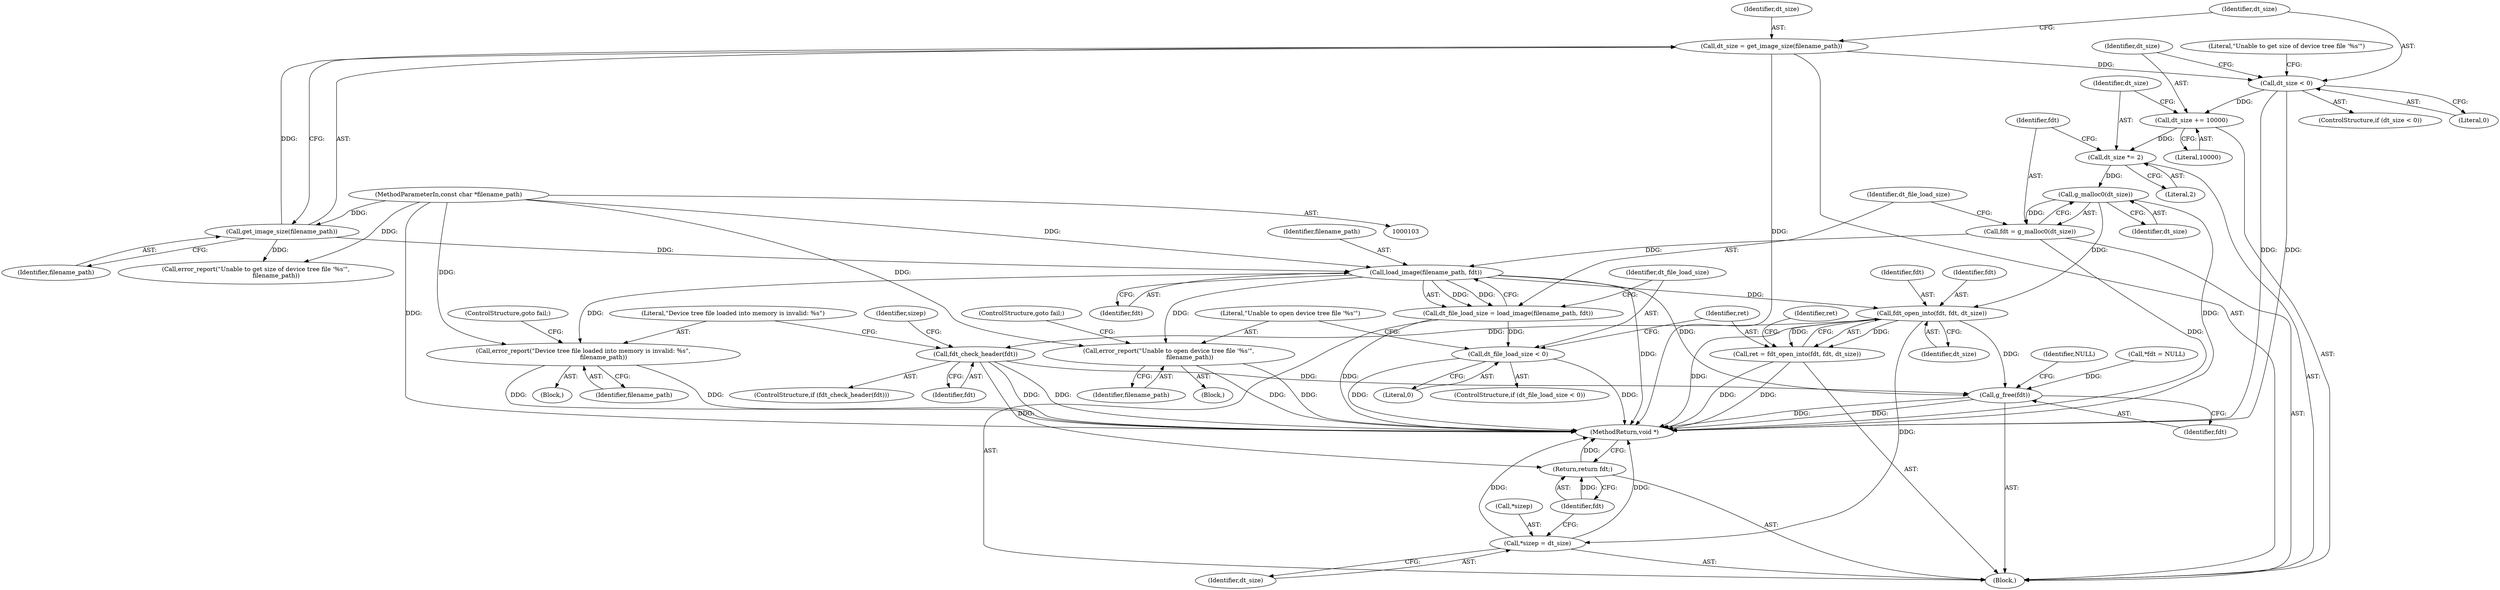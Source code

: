 digraph "1_qemu_da885fe1ee8b4589047484bd7fa05a4905b52b17@API" {
"1000139" [label="(Call,g_malloc0(dt_size))"];
"1000134" [label="(Call,dt_size *= 2)"];
"1000131" [label="(Call,dt_size += 10000)"];
"1000123" [label="(Call,dt_size < 0)"];
"1000118" [label="(Call,dt_size = get_image_size(filename_path))"];
"1000120" [label="(Call,get_image_size(filename_path))"];
"1000104" [label="(MethodParameterIn,const char *filename_path)"];
"1000137" [label="(Call,fdt = g_malloc0(dt_size))"];
"1000143" [label="(Call,load_image(filename_path, fdt))"];
"1000141" [label="(Call,dt_file_load_size = load_image(filename_path, fdt))"];
"1000147" [label="(Call,dt_file_load_size < 0)"];
"1000151" [label="(Call,error_report(\"Unable to open device tree file '%s'\",\n                      filename_path))"];
"1000157" [label="(Call,fdt_open_into(fdt, fdt, dt_size))"];
"1000155" [label="(Call,ret = fdt_open_into(fdt, fdt, dt_size))"];
"1000168" [label="(Call,fdt_check_header(fdt))"];
"1000179" [label="(Return,return fdt;)"];
"1000182" [label="(Call,g_free(fdt))"];
"1000175" [label="(Call,*sizep = dt_size)"];
"1000171" [label="(Call,error_report(\"Device tree file loaded into memory is invalid: %s\",\n                     filename_path))"];
"1000140" [label="(Identifier,dt_size)"];
"1000106" [label="(Block,)"];
"1000177" [label="(Identifier,sizep)"];
"1000146" [label="(ControlStructure,if (dt_file_load_size < 0))"];
"1000139" [label="(Call,g_malloc0(dt_size))"];
"1000122" [label="(ControlStructure,if (dt_size < 0))"];
"1000176" [label="(Call,*sizep)"];
"1000183" [label="(Identifier,fdt)"];
"1000169" [label="(Identifier,fdt)"];
"1000174" [label="(ControlStructure,goto fail;)"];
"1000179" [label="(Return,return fdt;)"];
"1000170" [label="(Block,)"];
"1000180" [label="(Identifier,fdt)"];
"1000152" [label="(Literal,\"Unable to open device tree file '%s'\")"];
"1000144" [label="(Identifier,filename_path)"];
"1000148" [label="(Identifier,dt_file_load_size)"];
"1000111" [label="(Call,*fdt = NULL)"];
"1000118" [label="(Call,dt_size = get_image_size(filename_path))"];
"1000125" [label="(Literal,0)"];
"1000160" [label="(Identifier,dt_size)"];
"1000147" [label="(Call,dt_file_load_size < 0)"];
"1000173" [label="(Identifier,filename_path)"];
"1000128" [label="(Literal,\"Unable to get size of device tree file '%s'\")"];
"1000158" [label="(Identifier,fdt)"];
"1000133" [label="(Literal,10000)"];
"1000154" [label="(ControlStructure,goto fail;)"];
"1000186" [label="(MethodReturn,void *)"];
"1000151" [label="(Call,error_report(\"Unable to open device tree file '%s'\",\n                      filename_path))"];
"1000131" [label="(Call,dt_size += 10000)"];
"1000136" [label="(Literal,2)"];
"1000171" [label="(Call,error_report(\"Device tree file loaded into memory is invalid: %s\",\n                     filename_path))"];
"1000150" [label="(Block,)"];
"1000178" [label="(Identifier,dt_size)"];
"1000138" [label="(Identifier,fdt)"];
"1000137" [label="(Call,fdt = g_malloc0(dt_size))"];
"1000167" [label="(ControlStructure,if (fdt_check_header(fdt)))"];
"1000149" [label="(Literal,0)"];
"1000121" [label="(Identifier,filename_path)"];
"1000153" [label="(Identifier,filename_path)"];
"1000143" [label="(Call,load_image(filename_path, fdt))"];
"1000162" [label="(Identifier,ret)"];
"1000142" [label="(Identifier,dt_file_load_size)"];
"1000185" [label="(Identifier,NULL)"];
"1000155" [label="(Call,ret = fdt_open_into(fdt, fdt, dt_size))"];
"1000123" [label="(Call,dt_size < 0)"];
"1000104" [label="(MethodParameterIn,const char *filename_path)"];
"1000135" [label="(Identifier,dt_size)"];
"1000134" [label="(Call,dt_size *= 2)"];
"1000157" [label="(Call,fdt_open_into(fdt, fdt, dt_size))"];
"1000156" [label="(Identifier,ret)"];
"1000132" [label="(Identifier,dt_size)"];
"1000127" [label="(Call,error_report(\"Unable to get size of device tree file '%s'\",\n                     filename_path))"];
"1000175" [label="(Call,*sizep = dt_size)"];
"1000141" [label="(Call,dt_file_load_size = load_image(filename_path, fdt))"];
"1000124" [label="(Identifier,dt_size)"];
"1000120" [label="(Call,get_image_size(filename_path))"];
"1000182" [label="(Call,g_free(fdt))"];
"1000159" [label="(Identifier,fdt)"];
"1000168" [label="(Call,fdt_check_header(fdt))"];
"1000119" [label="(Identifier,dt_size)"];
"1000172" [label="(Literal,\"Device tree file loaded into memory is invalid: %s\")"];
"1000145" [label="(Identifier,fdt)"];
"1000139" -> "1000137"  [label="AST: "];
"1000139" -> "1000140"  [label="CFG: "];
"1000140" -> "1000139"  [label="AST: "];
"1000137" -> "1000139"  [label="CFG: "];
"1000139" -> "1000186"  [label="DDG: "];
"1000139" -> "1000137"  [label="DDG: "];
"1000134" -> "1000139"  [label="DDG: "];
"1000139" -> "1000157"  [label="DDG: "];
"1000134" -> "1000106"  [label="AST: "];
"1000134" -> "1000136"  [label="CFG: "];
"1000135" -> "1000134"  [label="AST: "];
"1000136" -> "1000134"  [label="AST: "];
"1000138" -> "1000134"  [label="CFG: "];
"1000131" -> "1000134"  [label="DDG: "];
"1000131" -> "1000106"  [label="AST: "];
"1000131" -> "1000133"  [label="CFG: "];
"1000132" -> "1000131"  [label="AST: "];
"1000133" -> "1000131"  [label="AST: "];
"1000135" -> "1000131"  [label="CFG: "];
"1000123" -> "1000131"  [label="DDG: "];
"1000123" -> "1000122"  [label="AST: "];
"1000123" -> "1000125"  [label="CFG: "];
"1000124" -> "1000123"  [label="AST: "];
"1000125" -> "1000123"  [label="AST: "];
"1000128" -> "1000123"  [label="CFG: "];
"1000132" -> "1000123"  [label="CFG: "];
"1000123" -> "1000186"  [label="DDG: "];
"1000123" -> "1000186"  [label="DDG: "];
"1000118" -> "1000123"  [label="DDG: "];
"1000118" -> "1000106"  [label="AST: "];
"1000118" -> "1000120"  [label="CFG: "];
"1000119" -> "1000118"  [label="AST: "];
"1000120" -> "1000118"  [label="AST: "];
"1000124" -> "1000118"  [label="CFG: "];
"1000118" -> "1000186"  [label="DDG: "];
"1000120" -> "1000118"  [label="DDG: "];
"1000120" -> "1000121"  [label="CFG: "];
"1000121" -> "1000120"  [label="AST: "];
"1000104" -> "1000120"  [label="DDG: "];
"1000120" -> "1000127"  [label="DDG: "];
"1000120" -> "1000143"  [label="DDG: "];
"1000104" -> "1000103"  [label="AST: "];
"1000104" -> "1000186"  [label="DDG: "];
"1000104" -> "1000127"  [label="DDG: "];
"1000104" -> "1000143"  [label="DDG: "];
"1000104" -> "1000151"  [label="DDG: "];
"1000104" -> "1000171"  [label="DDG: "];
"1000137" -> "1000106"  [label="AST: "];
"1000138" -> "1000137"  [label="AST: "];
"1000142" -> "1000137"  [label="CFG: "];
"1000137" -> "1000186"  [label="DDG: "];
"1000137" -> "1000143"  [label="DDG: "];
"1000143" -> "1000141"  [label="AST: "];
"1000143" -> "1000145"  [label="CFG: "];
"1000144" -> "1000143"  [label="AST: "];
"1000145" -> "1000143"  [label="AST: "];
"1000141" -> "1000143"  [label="CFG: "];
"1000143" -> "1000186"  [label="DDG: "];
"1000143" -> "1000141"  [label="DDG: "];
"1000143" -> "1000141"  [label="DDG: "];
"1000143" -> "1000151"  [label="DDG: "];
"1000143" -> "1000157"  [label="DDG: "];
"1000143" -> "1000171"  [label="DDG: "];
"1000143" -> "1000182"  [label="DDG: "];
"1000141" -> "1000106"  [label="AST: "];
"1000142" -> "1000141"  [label="AST: "];
"1000148" -> "1000141"  [label="CFG: "];
"1000141" -> "1000186"  [label="DDG: "];
"1000141" -> "1000147"  [label="DDG: "];
"1000147" -> "1000146"  [label="AST: "];
"1000147" -> "1000149"  [label="CFG: "];
"1000148" -> "1000147"  [label="AST: "];
"1000149" -> "1000147"  [label="AST: "];
"1000152" -> "1000147"  [label="CFG: "];
"1000156" -> "1000147"  [label="CFG: "];
"1000147" -> "1000186"  [label="DDG: "];
"1000147" -> "1000186"  [label="DDG: "];
"1000151" -> "1000150"  [label="AST: "];
"1000151" -> "1000153"  [label="CFG: "];
"1000152" -> "1000151"  [label="AST: "];
"1000153" -> "1000151"  [label="AST: "];
"1000154" -> "1000151"  [label="CFG: "];
"1000151" -> "1000186"  [label="DDG: "];
"1000151" -> "1000186"  [label="DDG: "];
"1000157" -> "1000155"  [label="AST: "];
"1000157" -> "1000160"  [label="CFG: "];
"1000158" -> "1000157"  [label="AST: "];
"1000159" -> "1000157"  [label="AST: "];
"1000160" -> "1000157"  [label="AST: "];
"1000155" -> "1000157"  [label="CFG: "];
"1000157" -> "1000186"  [label="DDG: "];
"1000157" -> "1000155"  [label="DDG: "];
"1000157" -> "1000155"  [label="DDG: "];
"1000157" -> "1000168"  [label="DDG: "];
"1000157" -> "1000175"  [label="DDG: "];
"1000157" -> "1000182"  [label="DDG: "];
"1000155" -> "1000106"  [label="AST: "];
"1000156" -> "1000155"  [label="AST: "];
"1000162" -> "1000155"  [label="CFG: "];
"1000155" -> "1000186"  [label="DDG: "];
"1000155" -> "1000186"  [label="DDG: "];
"1000168" -> "1000167"  [label="AST: "];
"1000168" -> "1000169"  [label="CFG: "];
"1000169" -> "1000168"  [label="AST: "];
"1000172" -> "1000168"  [label="CFG: "];
"1000177" -> "1000168"  [label="CFG: "];
"1000168" -> "1000186"  [label="DDG: "];
"1000168" -> "1000186"  [label="DDG: "];
"1000168" -> "1000179"  [label="DDG: "];
"1000168" -> "1000182"  [label="DDG: "];
"1000179" -> "1000106"  [label="AST: "];
"1000179" -> "1000180"  [label="CFG: "];
"1000180" -> "1000179"  [label="AST: "];
"1000186" -> "1000179"  [label="CFG: "];
"1000179" -> "1000186"  [label="DDG: "];
"1000180" -> "1000179"  [label="DDG: "];
"1000182" -> "1000106"  [label="AST: "];
"1000182" -> "1000183"  [label="CFG: "];
"1000183" -> "1000182"  [label="AST: "];
"1000185" -> "1000182"  [label="CFG: "];
"1000182" -> "1000186"  [label="DDG: "];
"1000182" -> "1000186"  [label="DDG: "];
"1000111" -> "1000182"  [label="DDG: "];
"1000175" -> "1000106"  [label="AST: "];
"1000175" -> "1000178"  [label="CFG: "];
"1000176" -> "1000175"  [label="AST: "];
"1000178" -> "1000175"  [label="AST: "];
"1000180" -> "1000175"  [label="CFG: "];
"1000175" -> "1000186"  [label="DDG: "];
"1000175" -> "1000186"  [label="DDG: "];
"1000171" -> "1000170"  [label="AST: "];
"1000171" -> "1000173"  [label="CFG: "];
"1000172" -> "1000171"  [label="AST: "];
"1000173" -> "1000171"  [label="AST: "];
"1000174" -> "1000171"  [label="CFG: "];
"1000171" -> "1000186"  [label="DDG: "];
"1000171" -> "1000186"  [label="DDG: "];
}
